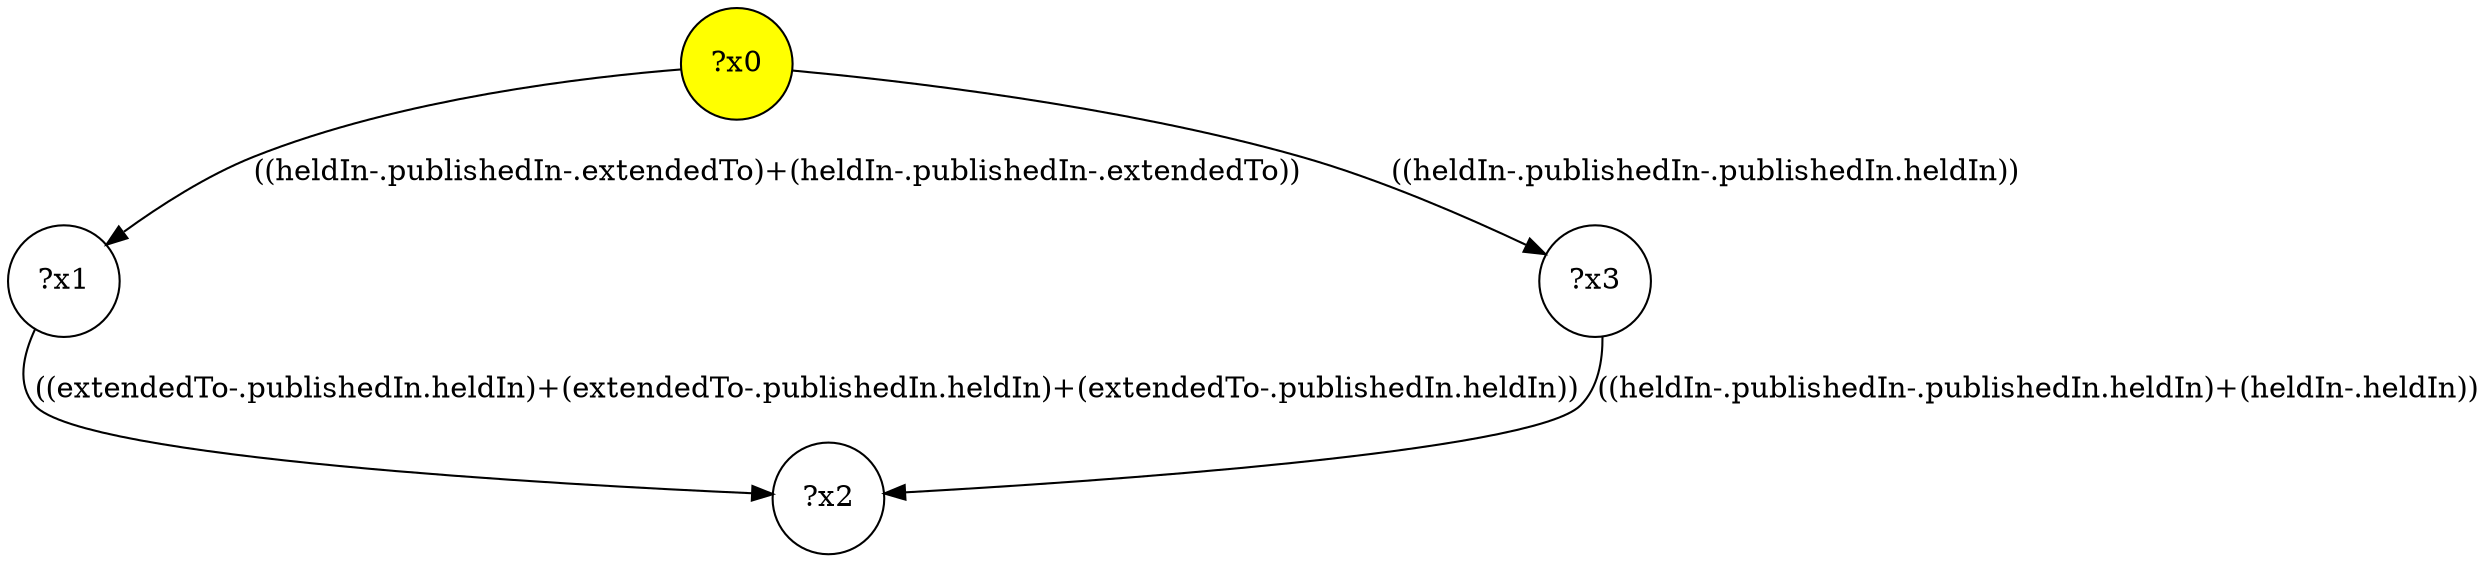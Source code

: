 digraph g {
	x0 [fillcolor="yellow", style="filled," shape=circle, label="?x0"];
	x1 [shape=circle, label="?x1"];
	x0 -> x1 [label="((heldIn-.publishedIn-.extendedTo)+(heldIn-.publishedIn-.extendedTo))"];
	x2 [shape=circle, label="?x2"];
	x1 -> x2 [label="((extendedTo-.publishedIn.heldIn)+(extendedTo-.publishedIn.heldIn)+(extendedTo-.publishedIn.heldIn))"];
	x3 [shape=circle, label="?x3"];
	x0 -> x3 [label="((heldIn-.publishedIn-.publishedIn.heldIn))"];
	x3 -> x2 [label="((heldIn-.publishedIn-.publishedIn.heldIn)+(heldIn-.heldIn))"];
}
